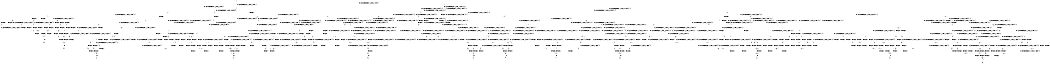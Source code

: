 digraph BCG {
size = "7, 10.5";
center = TRUE;
node [shape = circle];
0 [peripheries = 2];
0 -> 1 [label = "EX !0 !ATOMIC_EXCH_BRANCH (1, +1, TRUE, +0, 2, TRUE) !{}"];
0 -> 2 [label = "EX !2 !ATOMIC_EXCH_BRANCH (1, +0, TRUE, +0, 1, TRUE) !{}"];
0 -> 3 [label = "EX !1 !ATOMIC_EXCH_BRANCH (1, +0, TRUE, +0, 3, TRUE) !{}"];
1 -> 4 [label = "EX !2 !ATOMIC_EXCH_BRANCH (1, +0, TRUE, +0, 1, FALSE) !{0}"];
1 -> 5 [label = "EX !1 !ATOMIC_EXCH_BRANCH (1, +0, TRUE, +0, 3, FALSE) !{0}"];
1 -> 6 [label = "TERMINATE !0"];
2 -> 7 [label = "EX !2 !ATOMIC_EXCH_BRANCH (1, +0, TRUE, +0, 1, TRUE) !{0, 1, 2}"];
2 -> 8 [label = "EX !0 !ATOMIC_EXCH_BRANCH (1, +1, TRUE, +0, 2, TRUE) !{0, 1, 2}"];
2 -> 9 [label = "EX !1 !ATOMIC_EXCH_BRANCH (1, +0, TRUE, +0, 3, TRUE) !{0, 1, 2}"];
2 -> 10 [label = "EX !0 !ATOMIC_EXCH_BRANCH (1, +1, TRUE, +0, 2, TRUE) !{0, 1, 2}"];
3 -> 11 [label = "EX !0 !ATOMIC_EXCH_BRANCH (1, +1, TRUE, +0, 2, TRUE) !{0, 1}"];
3 -> 12 [label = "EX !2 !ATOMIC_EXCH_BRANCH (1, +0, TRUE, +0, 1, TRUE) !{0, 1}"];
3 -> 13 [label = "TERMINATE !1"];
3 -> 14 [label = "EX !0 !ATOMIC_EXCH_BRANCH (1, +1, TRUE, +0, 2, TRUE) !{0, 1}"];
4 -> 15 [label = "EX !1 !ATOMIC_EXCH_BRANCH (1, +0, TRUE, +0, 3, TRUE) !{0, 1, 2}"];
4 -> 16 [label = "TERMINATE !0"];
4 -> 17 [label = "TERMINATE !2"];
5 -> 11 [label = "EX !1 !ATOMIC_EXCH_BRANCH (1, +1, TRUE, +0, 3, TRUE) !{0, 1}"];
5 -> 18 [label = "EX !2 !ATOMIC_EXCH_BRANCH (1, +0, TRUE, +0, 1, TRUE) !{0, 1}"];
5 -> 19 [label = "TERMINATE !0"];
6 -> 20 [label = "EX !2 !ATOMIC_EXCH_BRANCH (1, +0, TRUE, +0, 1, FALSE) !{}"];
6 -> 21 [label = "EX !1 !ATOMIC_EXCH_BRANCH (1, +0, TRUE, +0, 3, FALSE) !{}"];
7 -> 7 [label = "EX !2 !ATOMIC_EXCH_BRANCH (1, +0, TRUE, +0, 1, TRUE) !{0, 1, 2}"];
7 -> 8 [label = "EX !0 !ATOMIC_EXCH_BRANCH (1, +1, TRUE, +0, 2, TRUE) !{0, 1, 2}"];
7 -> 9 [label = "EX !1 !ATOMIC_EXCH_BRANCH (1, +0, TRUE, +0, 3, TRUE) !{0, 1, 2}"];
7 -> 10 [label = "EX !0 !ATOMIC_EXCH_BRANCH (1, +1, TRUE, +0, 2, TRUE) !{0, 1, 2}"];
8 -> 22 [label = "EX !2 !ATOMIC_EXCH_BRANCH (1, +0, TRUE, +0, 1, FALSE) !{0, 1, 2}"];
8 -> 23 [label = "EX !1 !ATOMIC_EXCH_BRANCH (1, +0, TRUE, +0, 3, FALSE) !{0, 1, 2}"];
8 -> 24 [label = "TERMINATE !0"];
9 -> 9 [label = "EX !2 !ATOMIC_EXCH_BRANCH (1, +0, TRUE, +0, 1, TRUE) !{0, 1, 2}"];
9 -> 25 [label = "EX !0 !ATOMIC_EXCH_BRANCH (1, +1, TRUE, +0, 2, TRUE) !{0, 1, 2}"];
9 -> 26 [label = "TERMINATE !1"];
9 -> 27 [label = "EX !0 !ATOMIC_EXCH_BRANCH (1, +1, TRUE, +0, 2, TRUE) !{0, 1, 2}"];
10 -> 28 [label = "EX !1 !ATOMIC_EXCH_BRANCH (1, +0, TRUE, +0, 3, FALSE) !{0, 1, 2}"];
10 -> 29 [label = "EX !2 !ATOMIC_EXCH_BRANCH (1, +0, TRUE, +0, 1, FALSE) !{0, 1, 2}"];
10 -> 30 [label = "EX !1 !ATOMIC_EXCH_BRANCH (1, +0, TRUE, +0, 3, FALSE) !{0, 1, 2}"];
10 -> 31 [label = "TERMINATE !0"];
11 -> 32 [label = "EX !2 !ATOMIC_EXCH_BRANCH (1, +0, TRUE, +0, 1, FALSE) !{0, 1}"];
11 -> 33 [label = "TERMINATE !0"];
11 -> 34 [label = "TERMINATE !1"];
12 -> 9 [label = "EX !2 !ATOMIC_EXCH_BRANCH (1, +0, TRUE, +0, 1, TRUE) !{0, 1, 2}"];
12 -> 25 [label = "EX !0 !ATOMIC_EXCH_BRANCH (1, +1, TRUE, +0, 2, TRUE) !{0, 1, 2}"];
12 -> 26 [label = "TERMINATE !1"];
12 -> 27 [label = "EX !0 !ATOMIC_EXCH_BRANCH (1, +1, TRUE, +0, 2, TRUE) !{0, 1, 2}"];
13 -> 35 [label = "EX !0 !ATOMIC_EXCH_BRANCH (1, +1, TRUE, +0, 2, TRUE) !{0}"];
13 -> 36 [label = "EX !2 !ATOMIC_EXCH_BRANCH (1, +0, TRUE, +0, 1, TRUE) !{0}"];
13 -> 37 [label = "EX !0 !ATOMIC_EXCH_BRANCH (1, +1, TRUE, +0, 2, TRUE) !{0}"];
14 -> 38 [label = "EX !2 !ATOMIC_EXCH_BRANCH (1, +0, TRUE, +0, 1, FALSE) !{0, 1}"];
14 -> 39 [label = "TERMINATE !0"];
14 -> 40 [label = "TERMINATE !1"];
15 -> 41 [label = "TERMINATE !0"];
15 -> 42 [label = "TERMINATE !2"];
15 -> 43 [label = "TERMINATE !1"];
16 -> 44 [label = "EX !1 !ATOMIC_EXCH_BRANCH (1, +0, TRUE, +0, 3, TRUE) !{1, 2}"];
16 -> 45 [label = "TERMINATE !2"];
16 -> 46 [label = "EX !1 !ATOMIC_EXCH_BRANCH (1, +0, TRUE, +0, 3, TRUE) !{1, 2}"];
17 -> 47 [label = "EX !1 !ATOMIC_EXCH_BRANCH (1, +0, TRUE, +0, 3, TRUE) !{0, 1}"];
17 -> 45 [label = "TERMINATE !0"];
18 -> 25 [label = "EX !1 !ATOMIC_EXCH_BRANCH (1, +1, TRUE, +0, 3, TRUE) !{0, 1, 2}"];
18 -> 48 [label = "EX !2 !ATOMIC_EXCH_BRANCH (1, +0, TRUE, +0, 1, TRUE) !{0, 1, 2}"];
18 -> 49 [label = "TERMINATE !0"];
19 -> 50 [label = "EX !1 !ATOMIC_EXCH_BRANCH (1, +1, TRUE, +0, 3, TRUE) !{1}"];
19 -> 51 [label = "EX !2 !ATOMIC_EXCH_BRANCH (1, +0, TRUE, +0, 1, TRUE) !{1}"];
19 -> 52 [label = "EX !1 !ATOMIC_EXCH_BRANCH (1, +1, TRUE, +0, 3, TRUE) !{1}"];
20 -> 44 [label = "EX !1 !ATOMIC_EXCH_BRANCH (1, +0, TRUE, +0, 3, TRUE) !{1, 2}"];
20 -> 45 [label = "TERMINATE !2"];
20 -> 46 [label = "EX !1 !ATOMIC_EXCH_BRANCH (1, +0, TRUE, +0, 3, TRUE) !{1, 2}"];
21 -> 50 [label = "EX !1 !ATOMIC_EXCH_BRANCH (1, +1, TRUE, +0, 3, TRUE) !{1}"];
21 -> 51 [label = "EX !2 !ATOMIC_EXCH_BRANCH (1, +0, TRUE, +0, 1, TRUE) !{1}"];
21 -> 52 [label = "EX !1 !ATOMIC_EXCH_BRANCH (1, +1, TRUE, +0, 3, TRUE) !{1}"];
22 -> 15 [label = "EX !1 !ATOMIC_EXCH_BRANCH (1, +0, TRUE, +0, 3, TRUE) !{0, 1, 2}"];
22 -> 16 [label = "TERMINATE !0"];
22 -> 17 [label = "TERMINATE !2"];
23 -> 25 [label = "EX !1 !ATOMIC_EXCH_BRANCH (1, +1, TRUE, +0, 3, TRUE) !{0, 1, 2}"];
23 -> 48 [label = "EX !2 !ATOMIC_EXCH_BRANCH (1, +0, TRUE, +0, 1, TRUE) !{0, 1, 2}"];
23 -> 49 [label = "TERMINATE !0"];
24 -> 53 [label = "EX !2 !ATOMIC_EXCH_BRANCH (1, +0, TRUE, +0, 1, FALSE) !{1, 2}"];
24 -> 54 [label = "EX !1 !ATOMIC_EXCH_BRANCH (1, +0, TRUE, +0, 3, FALSE) !{1, 2}"];
24 -> 55 [label = "EX !1 !ATOMIC_EXCH_BRANCH (1, +0, TRUE, +0, 3, FALSE) !{1, 2}"];
25 -> 56 [label = "EX !2 !ATOMIC_EXCH_BRANCH (1, +0, TRUE, +0, 1, FALSE) !{0, 1, 2}"];
25 -> 57 [label = "TERMINATE !0"];
25 -> 58 [label = "TERMINATE !1"];
26 -> 59 [label = "EX !2 !ATOMIC_EXCH_BRANCH (1, +0, TRUE, +0, 1, TRUE) !{0, 2}"];
26 -> 60 [label = "EX !0 !ATOMIC_EXCH_BRANCH (1, +1, TRUE, +0, 2, TRUE) !{0, 2}"];
26 -> 61 [label = "EX !0 !ATOMIC_EXCH_BRANCH (1, +1, TRUE, +0, 2, TRUE) !{0, 2}"];
27 -> 62 [label = "EX !2 !ATOMIC_EXCH_BRANCH (1, +0, TRUE, +0, 1, FALSE) !{0, 1, 2}"];
27 -> 63 [label = "TERMINATE !0"];
27 -> 64 [label = "TERMINATE !1"];
28 -> 65 [label = "EX !2 !ATOMIC_EXCH_BRANCH (1, +0, TRUE, +0, 1, TRUE) !{0, 1, 2}"];
28 -> 66 [label = "EX !1 !ATOMIC_EXCH_BRANCH (1, +1, TRUE, +0, 3, TRUE) !{0, 1, 2}"];
28 -> 67 [label = "EX !2 !ATOMIC_EXCH_BRANCH (1, +0, TRUE, +0, 1, TRUE) !{0, 1, 2}"];
28 -> 68 [label = "TERMINATE !0"];
29 -> 69 [label = "EX !1 !ATOMIC_EXCH_BRANCH (1, +0, TRUE, +0, 3, TRUE) !{0, 1, 2}"];
29 -> 70 [label = "EX !1 !ATOMIC_EXCH_BRANCH (1, +0, TRUE, +0, 3, TRUE) !{0, 1, 2}"];
29 -> 71 [label = "TERMINATE !0"];
29 -> 72 [label = "TERMINATE !2"];
30 -> 66 [label = "EX !1 !ATOMIC_EXCH_BRANCH (1, +1, TRUE, +0, 3, TRUE) !{0, 1, 2}"];
30 -> 27 [label = "EX !1 !ATOMIC_EXCH_BRANCH (1, +1, TRUE, +0, 3, TRUE) !{0, 1, 2}"];
30 -> 73 [label = "EX !2 !ATOMIC_EXCH_BRANCH (1, +0, TRUE, +0, 1, TRUE) !{0, 1, 2}"];
30 -> 74 [label = "TERMINATE !0"];
31 -> 75 [label = "EX !2 !ATOMIC_EXCH_BRANCH (1, +0, TRUE, +0, 1, FALSE) !{1, 2}"];
31 -> 76 [label = "EX !1 !ATOMIC_EXCH_BRANCH (1, +0, TRUE, +0, 3, FALSE) !{1, 2}"];
32 -> 41 [label = "TERMINATE !0"];
32 -> 42 [label = "TERMINATE !2"];
32 -> 43 [label = "TERMINATE !1"];
33 -> 77 [label = "EX !2 !ATOMIC_EXCH_BRANCH (1, +0, TRUE, +0, 1, FALSE) !{1}"];
33 -> 78 [label = "TERMINATE !1"];
34 -> 79 [label = "EX !2 !ATOMIC_EXCH_BRANCH (1, +0, TRUE, +0, 1, FALSE) !{0}"];
34 -> 78 [label = "TERMINATE !0"];
35 -> 79 [label = "EX !2 !ATOMIC_EXCH_BRANCH (1, +0, TRUE, +0, 1, FALSE) !{0}"];
35 -> 78 [label = "TERMINATE !0"];
36 -> 59 [label = "EX !2 !ATOMIC_EXCH_BRANCH (1, +0, TRUE, +0, 1, TRUE) !{0, 2}"];
36 -> 60 [label = "EX !0 !ATOMIC_EXCH_BRANCH (1, +1, TRUE, +0, 2, TRUE) !{0, 2}"];
36 -> 61 [label = "EX !0 !ATOMIC_EXCH_BRANCH (1, +1, TRUE, +0, 2, TRUE) !{0, 2}"];
37 -> 80 [label = "EX !2 !ATOMIC_EXCH_BRANCH (1, +0, TRUE, +0, 1, FALSE) !{0}"];
37 -> 81 [label = "TERMINATE !0"];
38 -> 82 [label = "TERMINATE !0"];
38 -> 83 [label = "TERMINATE !2"];
38 -> 84 [label = "TERMINATE !1"];
39 -> 85 [label = "EX !2 !ATOMIC_EXCH_BRANCH (1, +0, TRUE, +0, 1, FALSE) !{1}"];
39 -> 86 [label = "TERMINATE !1"];
40 -> 87 [label = "EX !2 !ATOMIC_EXCH_BRANCH (1, +0, TRUE, +0, 1, FALSE) !{0}"];
40 -> 86 [label = "TERMINATE !0"];
41 -> 88 [label = "TERMINATE !2"];
41 -> 89 [label = "TERMINATE !1"];
42 -> 88 [label = "TERMINATE !0"];
42 -> 90 [label = "TERMINATE !1"];
43 -> 89 [label = "TERMINATE !0"];
43 -> 90 [label = "TERMINATE !2"];
44 -> 88 [label = "TERMINATE !2"];
44 -> 89 [label = "TERMINATE !1"];
45 -> 91 [label = "EX !1 !ATOMIC_EXCH_BRANCH (1, +0, TRUE, +0, 3, TRUE) !{1}"];
45 -> 92 [label = "EX !1 !ATOMIC_EXCH_BRANCH (1, +0, TRUE, +0, 3, TRUE) !{1}"];
46 -> 93 [label = "TERMINATE !2"];
46 -> 94 [label = "TERMINATE !1"];
47 -> 88 [label = "TERMINATE !0"];
47 -> 90 [label = "TERMINATE !1"];
48 -> 25 [label = "EX !1 !ATOMIC_EXCH_BRANCH (1, +1, TRUE, +0, 3, TRUE) !{0, 1, 2}"];
48 -> 48 [label = "EX !2 !ATOMIC_EXCH_BRANCH (1, +0, TRUE, +0, 1, TRUE) !{0, 1, 2}"];
48 -> 49 [label = "TERMINATE !0"];
49 -> 95 [label = "EX !1 !ATOMIC_EXCH_BRANCH (1, +1, TRUE, +0, 3, TRUE) !{1, 2}"];
49 -> 96 [label = "EX !2 !ATOMIC_EXCH_BRANCH (1, +0, TRUE, +0, 1, TRUE) !{1, 2}"];
49 -> 97 [label = "EX !1 !ATOMIC_EXCH_BRANCH (1, +1, TRUE, +0, 3, TRUE) !{1, 2}"];
50 -> 77 [label = "EX !2 !ATOMIC_EXCH_BRANCH (1, +0, TRUE, +0, 1, FALSE) !{1}"];
50 -> 78 [label = "TERMINATE !1"];
51 -> 95 [label = "EX !1 !ATOMIC_EXCH_BRANCH (1, +1, TRUE, +0, 3, TRUE) !{1, 2}"];
51 -> 96 [label = "EX !2 !ATOMIC_EXCH_BRANCH (1, +0, TRUE, +0, 1, TRUE) !{1, 2}"];
51 -> 97 [label = "EX !1 !ATOMIC_EXCH_BRANCH (1, +1, TRUE, +0, 3, TRUE) !{1, 2}"];
52 -> 98 [label = "EX !2 !ATOMIC_EXCH_BRANCH (1, +0, TRUE, +0, 1, FALSE) !{1}"];
52 -> 99 [label = "TERMINATE !1"];
53 -> 44 [label = "EX !1 !ATOMIC_EXCH_BRANCH (1, +0, TRUE, +0, 3, TRUE) !{1, 2}"];
53 -> 45 [label = "TERMINATE !2"];
53 -> 46 [label = "EX !1 !ATOMIC_EXCH_BRANCH (1, +0, TRUE, +0, 3, TRUE) !{1, 2}"];
54 -> 95 [label = "EX !1 !ATOMIC_EXCH_BRANCH (1, +1, TRUE, +0, 3, TRUE) !{1, 2}"];
54 -> 96 [label = "EX !2 !ATOMIC_EXCH_BRANCH (1, +0, TRUE, +0, 1, TRUE) !{1, 2}"];
54 -> 97 [label = "EX !1 !ATOMIC_EXCH_BRANCH (1, +1, TRUE, +0, 3, TRUE) !{1, 2}"];
55 -> 100 [label = "EX !2 !ATOMIC_EXCH_BRANCH (1, +0, TRUE, +0, 1, TRUE) !{1, 2}"];
55 -> 97 [label = "EX !1 !ATOMIC_EXCH_BRANCH (1, +1, TRUE, +0, 3, TRUE) !{1, 2}"];
55 -> 101 [label = "EX !2 !ATOMIC_EXCH_BRANCH (1, +0, TRUE, +0, 1, TRUE) !{1, 2}"];
56 -> 41 [label = "TERMINATE !0"];
56 -> 42 [label = "TERMINATE !2"];
56 -> 43 [label = "TERMINATE !1"];
57 -> 102 [label = "EX !2 !ATOMIC_EXCH_BRANCH (1, +0, TRUE, +0, 1, FALSE) !{1, 2}"];
57 -> 103 [label = "TERMINATE !1"];
58 -> 104 [label = "EX !2 !ATOMIC_EXCH_BRANCH (1, +0, TRUE, +0, 1, FALSE) !{0, 2}"];
58 -> 103 [label = "TERMINATE !0"];
59 -> 59 [label = "EX !2 !ATOMIC_EXCH_BRANCH (1, +0, TRUE, +0, 1, TRUE) !{0, 2}"];
59 -> 60 [label = "EX !0 !ATOMIC_EXCH_BRANCH (1, +1, TRUE, +0, 2, TRUE) !{0, 2}"];
59 -> 61 [label = "EX !0 !ATOMIC_EXCH_BRANCH (1, +1, TRUE, +0, 2, TRUE) !{0, 2}"];
60 -> 104 [label = "EX !2 !ATOMIC_EXCH_BRANCH (1, +0, TRUE, +0, 1, FALSE) !{0, 2}"];
60 -> 103 [label = "TERMINATE !0"];
61 -> 105 [label = "EX !2 !ATOMIC_EXCH_BRANCH (1, +0, TRUE, +0, 1, FALSE) !{0, 2}"];
61 -> 106 [label = "EX !2 !ATOMIC_EXCH_BRANCH (1, +0, TRUE, +0, 1, FALSE) !{0, 2}"];
61 -> 107 [label = "TERMINATE !0"];
62 -> 108 [label = "TERMINATE !0"];
62 -> 109 [label = "TERMINATE !2"];
62 -> 110 [label = "TERMINATE !1"];
63 -> 111 [label = "EX !2 !ATOMIC_EXCH_BRANCH (1, +0, TRUE, +0, 1, FALSE) !{1, 2}"];
63 -> 112 [label = "TERMINATE !1"];
64 -> 113 [label = "EX !2 !ATOMIC_EXCH_BRANCH (1, +0, TRUE, +0, 1, FALSE) !{0, 2}"];
64 -> 112 [label = "TERMINATE !0"];
65 -> 114 [label = "EX !1 !ATOMIC_EXCH_BRANCH (1, +1, TRUE, +0, 3, TRUE) !{0, 1, 2}"];
65 -> 65 [label = "EX !2 !ATOMIC_EXCH_BRANCH (1, +0, TRUE, +0, 1, TRUE) !{0, 1, 2}"];
65 -> 115 [label = "TERMINATE !0"];
66 -> 116 [label = "EX !2 !ATOMIC_EXCH_BRANCH (1, +0, TRUE, +0, 1, FALSE) !{0, 1, 2}"];
66 -> 117 [label = "EX !2 !ATOMIC_EXCH_BRANCH (1, +0, TRUE, +0, 1, FALSE) !{0, 1, 2}"];
66 -> 118 [label = "TERMINATE !0"];
66 -> 119 [label = "TERMINATE !1"];
67 -> 65 [label = "EX !2 !ATOMIC_EXCH_BRANCH (1, +0, TRUE, +0, 1, TRUE) !{0, 1, 2}"];
67 -> 66 [label = "EX !1 !ATOMIC_EXCH_BRANCH (1, +1, TRUE, +0, 3, TRUE) !{0, 1, 2}"];
67 -> 67 [label = "EX !2 !ATOMIC_EXCH_BRANCH (1, +0, TRUE, +0, 1, TRUE) !{0, 1, 2}"];
67 -> 68 [label = "TERMINATE !0"];
68 -> 120 [label = "EX !1 !ATOMIC_EXCH_BRANCH (1, +1, TRUE, +0, 3, TRUE) !{1, 2}"];
68 -> 121 [label = "EX !2 !ATOMIC_EXCH_BRANCH (1, +0, TRUE, +0, 1, TRUE) !{1, 2}"];
69 -> 122 [label = "TERMINATE !0"];
69 -> 123 [label = "TERMINATE !2"];
69 -> 124 [label = "TERMINATE !1"];
70 -> 108 [label = "TERMINATE !0"];
70 -> 109 [label = "TERMINATE !2"];
70 -> 110 [label = "TERMINATE !1"];
71 -> 125 [label = "EX !1 !ATOMIC_EXCH_BRANCH (1, +0, TRUE, +0, 3, TRUE) !{1, 2}"];
71 -> 126 [label = "TERMINATE !2"];
72 -> 127 [label = "EX !1 !ATOMIC_EXCH_BRANCH (1, +0, TRUE, +0, 3, TRUE) !{0, 1}"];
72 -> 126 [label = "TERMINATE !0"];
73 -> 66 [label = "EX !1 !ATOMIC_EXCH_BRANCH (1, +1, TRUE, +0, 3, TRUE) !{0, 1, 2}"];
73 -> 27 [label = "EX !1 !ATOMIC_EXCH_BRANCH (1, +1, TRUE, +0, 3, TRUE) !{0, 1, 2}"];
73 -> 73 [label = "EX !2 !ATOMIC_EXCH_BRANCH (1, +0, TRUE, +0, 1, TRUE) !{0, 1, 2}"];
73 -> 74 [label = "TERMINATE !0"];
74 -> 128 [label = "EX !1 !ATOMIC_EXCH_BRANCH (1, +1, TRUE, +0, 3, TRUE) !{1, 2}"];
74 -> 129 [label = "EX !2 !ATOMIC_EXCH_BRANCH (1, +0, TRUE, +0, 1, TRUE) !{1, 2}"];
75 -> 125 [label = "EX !1 !ATOMIC_EXCH_BRANCH (1, +0, TRUE, +0, 3, TRUE) !{1, 2}"];
75 -> 126 [label = "TERMINATE !2"];
76 -> 128 [label = "EX !1 !ATOMIC_EXCH_BRANCH (1, +1, TRUE, +0, 3, TRUE) !{1, 2}"];
76 -> 129 [label = "EX !2 !ATOMIC_EXCH_BRANCH (1, +0, TRUE, +0, 1, TRUE) !{1, 2}"];
77 -> 88 [label = "TERMINATE !2"];
77 -> 89 [label = "TERMINATE !1"];
78 -> 130 [label = "EX !2 !ATOMIC_EXCH_BRANCH (1, +0, TRUE, +0, 1, FALSE) !{}"];
79 -> 89 [label = "TERMINATE !0"];
79 -> 90 [label = "TERMINATE !2"];
80 -> 131 [label = "TERMINATE !0"];
80 -> 132 [label = "TERMINATE !2"];
81 -> 133 [label = "EX !2 !ATOMIC_EXCH_BRANCH (1, +0, TRUE, +0, 1, FALSE) !{}"];
82 -> 134 [label = "TERMINATE !2"];
82 -> 135 [label = "TERMINATE !1"];
83 -> 134 [label = "TERMINATE !0"];
83 -> 136 [label = "TERMINATE !1"];
84 -> 135 [label = "TERMINATE !0"];
84 -> 136 [label = "TERMINATE !2"];
85 -> 134 [label = "TERMINATE !2"];
85 -> 135 [label = "TERMINATE !1"];
86 -> 137 [label = "EX !2 !ATOMIC_EXCH_BRANCH (1, +0, TRUE, +0, 1, FALSE) !{}"];
87 -> 135 [label = "TERMINATE !0"];
87 -> 136 [label = "TERMINATE !2"];
88 -> 138 [label = "TERMINATE !1"];
89 -> 138 [label = "TERMINATE !2"];
90 -> 138 [label = "TERMINATE !0"];
91 -> 138 [label = "TERMINATE !1"];
92 -> 139 [label = "TERMINATE !1"];
93 -> 140 [label = "TERMINATE !1"];
94 -> 140 [label = "TERMINATE !2"];
95 -> 102 [label = "EX !2 !ATOMIC_EXCH_BRANCH (1, +0, TRUE, +0, 1, FALSE) !{1, 2}"];
95 -> 103 [label = "TERMINATE !1"];
96 -> 95 [label = "EX !1 !ATOMIC_EXCH_BRANCH (1, +1, TRUE, +0, 3, TRUE) !{1, 2}"];
96 -> 96 [label = "EX !2 !ATOMIC_EXCH_BRANCH (1, +0, TRUE, +0, 1, TRUE) !{1, 2}"];
96 -> 97 [label = "EX !1 !ATOMIC_EXCH_BRANCH (1, +1, TRUE, +0, 3, TRUE) !{1, 2}"];
97 -> 141 [label = "EX !2 !ATOMIC_EXCH_BRANCH (1, +0, TRUE, +0, 1, FALSE) !{1, 2}"];
97 -> 142 [label = "EX !2 !ATOMIC_EXCH_BRANCH (1, +0, TRUE, +0, 1, FALSE) !{1, 2}"];
97 -> 143 [label = "TERMINATE !1"];
98 -> 144 [label = "TERMINATE !2"];
98 -> 145 [label = "TERMINATE !1"];
99 -> 146 [label = "EX !2 !ATOMIC_EXCH_BRANCH (1, +0, TRUE, +0, 1, FALSE) !{}"];
100 -> 147 [label = "EX !1 !ATOMIC_EXCH_BRANCH (1, +1, TRUE, +0, 3, TRUE) !{1, 2}"];
100 -> 100 [label = "EX !2 !ATOMIC_EXCH_BRANCH (1, +0, TRUE, +0, 1, TRUE) !{1, 2}"];
100 -> 97 [label = "EX !1 !ATOMIC_EXCH_BRANCH (1, +1, TRUE, +0, 3, TRUE) !{1, 2}"];
101 -> 100 [label = "EX !2 !ATOMIC_EXCH_BRANCH (1, +0, TRUE, +0, 1, TRUE) !{1, 2}"];
101 -> 97 [label = "EX !1 !ATOMIC_EXCH_BRANCH (1, +1, TRUE, +0, 3, TRUE) !{1, 2}"];
101 -> 101 [label = "EX !2 !ATOMIC_EXCH_BRANCH (1, +0, TRUE, +0, 1, TRUE) !{1, 2}"];
102 -> 88 [label = "TERMINATE !2"];
102 -> 89 [label = "TERMINATE !1"];
103 -> 148 [label = "EX !2 !ATOMIC_EXCH_BRANCH (1, +0, TRUE, +0, 1, FALSE) !{2}"];
103 -> 149 [label = "EX !2 !ATOMIC_EXCH_BRANCH (1, +0, TRUE, +0, 1, FALSE) !{2}"];
104 -> 89 [label = "TERMINATE !0"];
104 -> 90 [label = "TERMINATE !2"];
105 -> 150 [label = "TERMINATE !0"];
105 -> 151 [label = "TERMINATE !2"];
106 -> 152 [label = "TERMINATE !0"];
106 -> 153 [label = "TERMINATE !2"];
107 -> 154 [label = "EX !2 !ATOMIC_EXCH_BRANCH (1, +0, TRUE, +0, 1, FALSE) !{2}"];
108 -> 155 [label = "TERMINATE !2"];
108 -> 156 [label = "TERMINATE !1"];
109 -> 155 [label = "TERMINATE !0"];
109 -> 157 [label = "TERMINATE !1"];
110 -> 156 [label = "TERMINATE !0"];
110 -> 157 [label = "TERMINATE !2"];
111 -> 155 [label = "TERMINATE !2"];
111 -> 156 [label = "TERMINATE !1"];
112 -> 158 [label = "EX !2 !ATOMIC_EXCH_BRANCH (1, +0, TRUE, +0, 1, FALSE) !{2}"];
113 -> 156 [label = "TERMINATE !0"];
113 -> 157 [label = "TERMINATE !2"];
114 -> 116 [label = "EX !2 !ATOMIC_EXCH_BRANCH (1, +0, TRUE, +0, 1, FALSE) !{0, 1, 2}"];
114 -> 159 [label = "TERMINATE !0"];
114 -> 160 [label = "TERMINATE !1"];
115 -> 161 [label = "EX !1 !ATOMIC_EXCH_BRANCH (1, +1, TRUE, +0, 3, TRUE) !{1, 2}"];
115 -> 162 [label = "EX !2 !ATOMIC_EXCH_BRANCH (1, +0, TRUE, +0, 1, TRUE) !{1, 2}"];
116 -> 163 [label = "TERMINATE !0"];
116 -> 164 [label = "TERMINATE !2"];
116 -> 165 [label = "TERMINATE !1"];
117 -> 122 [label = "TERMINATE !0"];
117 -> 123 [label = "TERMINATE !2"];
117 -> 124 [label = "TERMINATE !1"];
118 -> 166 [label = "EX !2 !ATOMIC_EXCH_BRANCH (1, +0, TRUE, +0, 1, FALSE) !{1, 2}"];
118 -> 167 [label = "TERMINATE !1"];
119 -> 168 [label = "EX !2 !ATOMIC_EXCH_BRANCH (1, +0, TRUE, +0, 1, FALSE) !{0, 2}"];
119 -> 167 [label = "TERMINATE !0"];
120 -> 166 [label = "EX !2 !ATOMIC_EXCH_BRANCH (1, +0, TRUE, +0, 1, FALSE) !{1, 2}"];
120 -> 167 [label = "TERMINATE !1"];
121 -> 120 [label = "EX !1 !ATOMIC_EXCH_BRANCH (1, +1, TRUE, +0, 3, TRUE) !{1, 2}"];
121 -> 121 [label = "EX !2 !ATOMIC_EXCH_BRANCH (1, +0, TRUE, +0, 1, TRUE) !{1, 2}"];
122 -> 169 [label = "TERMINATE !2"];
122 -> 170 [label = "TERMINATE !1"];
123 -> 169 [label = "TERMINATE !0"];
123 -> 171 [label = "TERMINATE !1"];
124 -> 170 [label = "TERMINATE !0"];
124 -> 171 [label = "TERMINATE !2"];
125 -> 155 [label = "TERMINATE !2"];
125 -> 156 [label = "TERMINATE !1"];
126 -> 172 [label = "EX !1 !ATOMIC_EXCH_BRANCH (1, +0, TRUE, +0, 3, TRUE) !{1}"];
127 -> 155 [label = "TERMINATE !0"];
127 -> 157 [label = "TERMINATE !1"];
128 -> 111 [label = "EX !2 !ATOMIC_EXCH_BRANCH (1, +0, TRUE, +0, 1, FALSE) !{1, 2}"];
128 -> 112 [label = "TERMINATE !1"];
129 -> 128 [label = "EX !1 !ATOMIC_EXCH_BRANCH (1, +1, TRUE, +0, 3, TRUE) !{1, 2}"];
129 -> 129 [label = "EX !2 !ATOMIC_EXCH_BRANCH (1, +0, TRUE, +0, 1, TRUE) !{1, 2}"];
130 -> 138 [label = "TERMINATE !2"];
131 -> 173 [label = "TERMINATE !2"];
132 -> 173 [label = "TERMINATE !0"];
133 -> 173 [label = "TERMINATE !2"];
134 -> 174 [label = "TERMINATE !1"];
135 -> 174 [label = "TERMINATE !2"];
136 -> 174 [label = "TERMINATE !0"];
137 -> 174 [label = "TERMINATE !2"];
138 -> 175 [label = "exit"];
139 -> 176 [label = "exit"];
140 -> 177 [label = "exit"];
141 -> 178 [label = "TERMINATE !2"];
141 -> 179 [label = "TERMINATE !1"];
142 -> 93 [label = "TERMINATE !2"];
142 -> 94 [label = "TERMINATE !1"];
143 -> 180 [label = "EX !2 !ATOMIC_EXCH_BRANCH (1, +0, TRUE, +0, 1, FALSE) !{2}"];
144 -> 139 [label = "TERMINATE !1"];
145 -> 139 [label = "TERMINATE !2"];
146 -> 139 [label = "TERMINATE !2"];
147 -> 141 [label = "EX !2 !ATOMIC_EXCH_BRANCH (1, +0, TRUE, +0, 1, FALSE) !{1, 2}"];
147 -> 181 [label = "TERMINATE !1"];
148 -> 138 [label = "TERMINATE !2"];
149 -> 182 [label = "TERMINATE !2"];
150 -> 183 [label = "TERMINATE !2"];
151 -> 183 [label = "TERMINATE !0"];
152 -> 184 [label = "TERMINATE !2"];
153 -> 184 [label = "TERMINATE !0"];
154 -> 184 [label = "TERMINATE !2"];
155 -> 185 [label = "TERMINATE !1"];
156 -> 185 [label = "TERMINATE !2"];
157 -> 185 [label = "TERMINATE !0"];
158 -> 185 [label = "TERMINATE !2"];
159 -> 186 [label = "EX !2 !ATOMIC_EXCH_BRANCH (1, +0, TRUE, +0, 1, FALSE) !{1, 2}"];
159 -> 187 [label = "TERMINATE !1"];
160 -> 188 [label = "EX !2 !ATOMIC_EXCH_BRANCH (1, +0, TRUE, +0, 1, FALSE) !{0, 2}"];
160 -> 187 [label = "TERMINATE !0"];
161 -> 186 [label = "EX !2 !ATOMIC_EXCH_BRANCH (1, +0, TRUE, +0, 1, FALSE) !{1, 2}"];
161 -> 187 [label = "TERMINATE !1"];
162 -> 161 [label = "EX !1 !ATOMIC_EXCH_BRANCH (1, +1, TRUE, +0, 3, TRUE) !{1, 2}"];
162 -> 162 [label = "EX !2 !ATOMIC_EXCH_BRANCH (1, +0, TRUE, +0, 1, TRUE) !{1, 2}"];
163 -> 189 [label = "TERMINATE !2"];
163 -> 190 [label = "TERMINATE !1"];
164 -> 189 [label = "TERMINATE !0"];
164 -> 191 [label = "TERMINATE !1"];
165 -> 190 [label = "TERMINATE !0"];
165 -> 191 [label = "TERMINATE !2"];
166 -> 169 [label = "TERMINATE !2"];
166 -> 170 [label = "TERMINATE !1"];
167 -> 192 [label = "EX !2 !ATOMIC_EXCH_BRANCH (1, +0, TRUE, +0, 1, FALSE) !{2}"];
168 -> 170 [label = "TERMINATE !0"];
168 -> 171 [label = "TERMINATE !2"];
169 -> 193 [label = "TERMINATE !1"];
170 -> 193 [label = "TERMINATE !2"];
171 -> 193 [label = "TERMINATE !0"];
172 -> 185 [label = "TERMINATE !1"];
173 -> 194 [label = "exit"];
174 -> 195 [label = "exit"];
178 -> 196 [label = "TERMINATE !1"];
179 -> 196 [label = "TERMINATE !2"];
180 -> 140 [label = "TERMINATE !2"];
181 -> 197 [label = "EX !2 !ATOMIC_EXCH_BRANCH (1, +0, TRUE, +0, 1, FALSE) !{2}"];
182 -> 198 [label = "exit"];
183 -> 199 [label = "exit"];
184 -> 200 [label = "exit"];
185 -> 201 [label = "exit"];
186 -> 189 [label = "TERMINATE !2"];
186 -> 190 [label = "TERMINATE !1"];
187 -> 202 [label = "EX !2 !ATOMIC_EXCH_BRANCH (1, +0, TRUE, +0, 1, FALSE) !{2}"];
188 -> 190 [label = "TERMINATE !0"];
188 -> 191 [label = "TERMINATE !2"];
189 -> 203 [label = "TERMINATE !1"];
190 -> 203 [label = "TERMINATE !2"];
191 -> 203 [label = "TERMINATE !0"];
192 -> 193 [label = "TERMINATE !2"];
193 -> 204 [label = "exit"];
196 -> 205 [label = "exit"];
197 -> 196 [label = "TERMINATE !2"];
202 -> 203 [label = "TERMINATE !2"];
203 -> 206 [label = "exit"];
}
